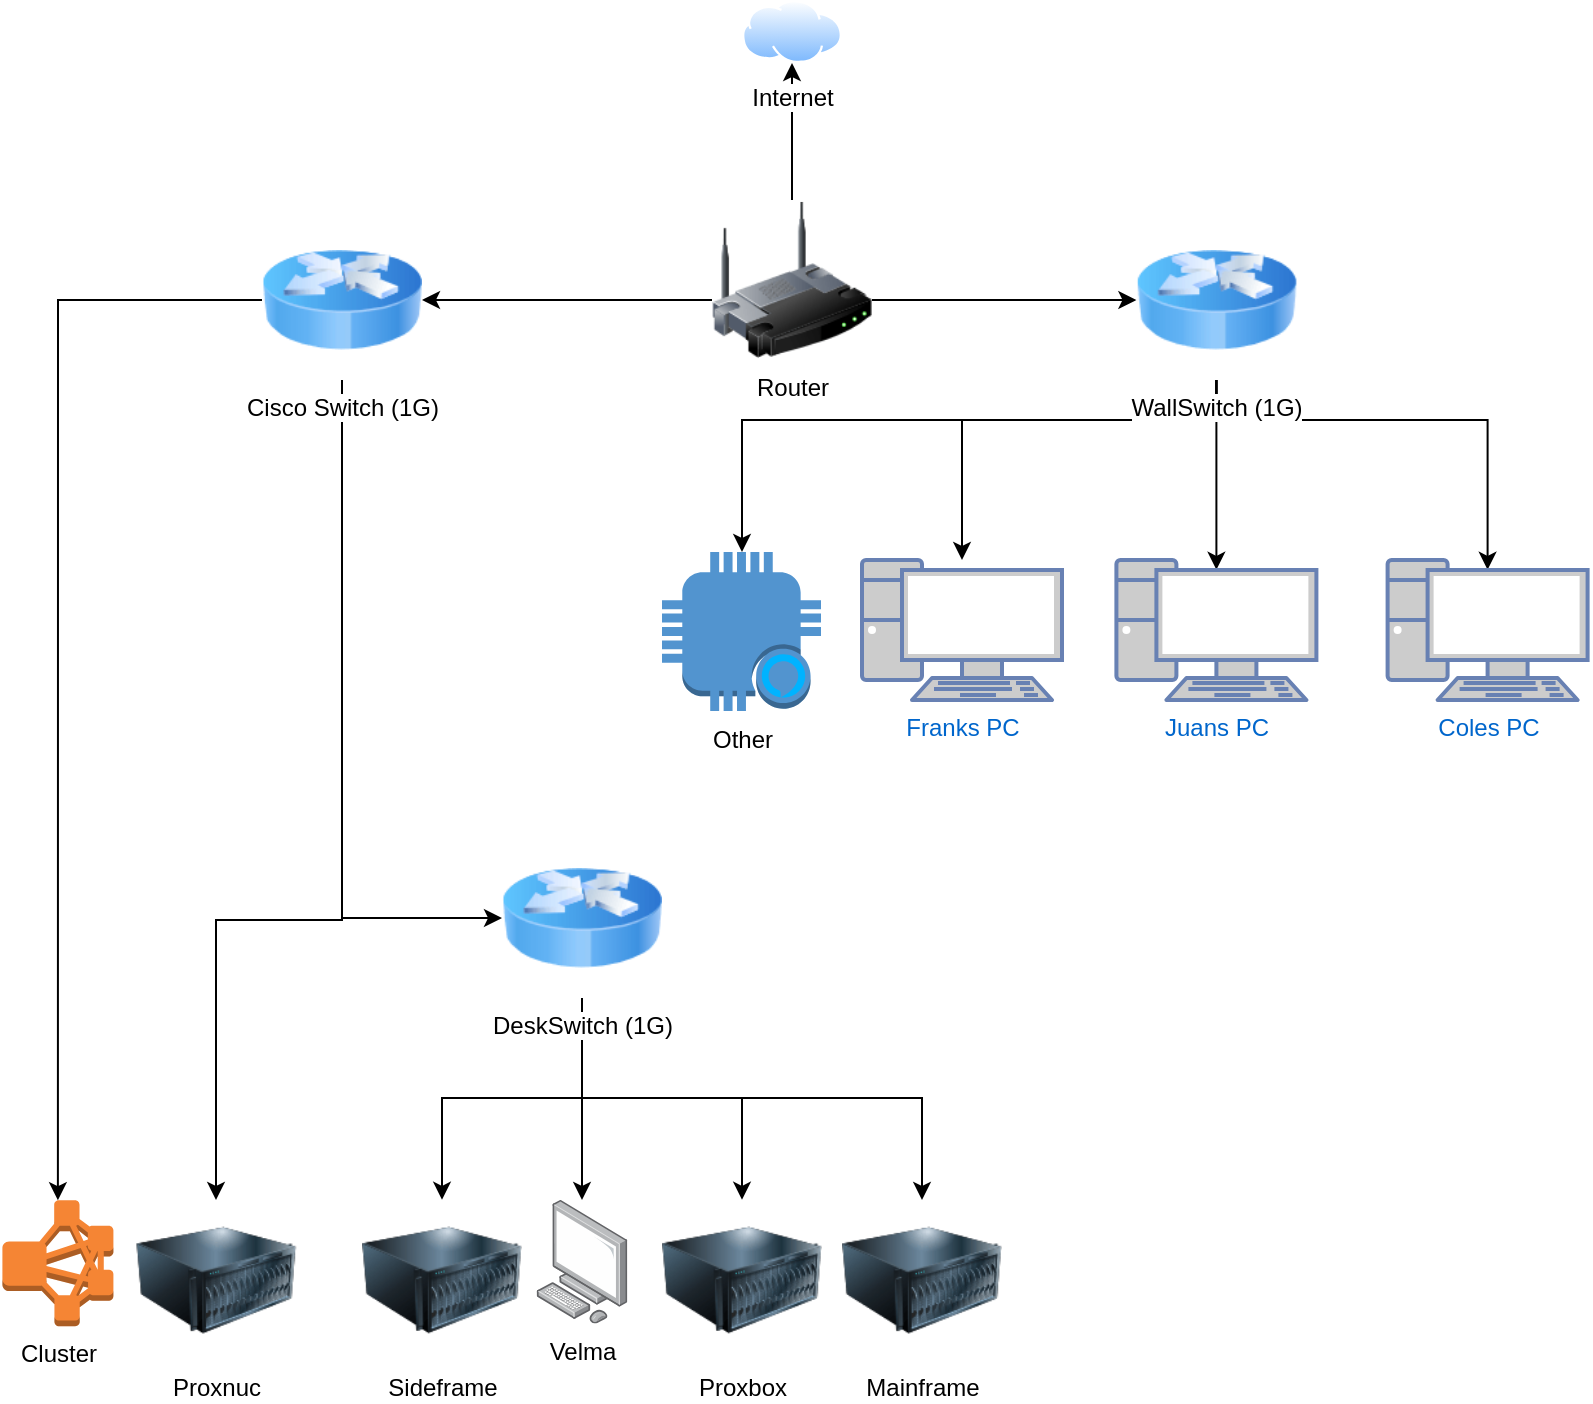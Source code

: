 <mxfile version="19.0.3" type="device"><diagram id="sC9FOwwF8s5DHnJK-g_F" name="Page-1"><mxGraphModel dx="1422" dy="865" grid="1" gridSize="10" guides="1" tooltips="1" connect="1" arrows="1" fold="1" page="1" pageScale="1" pageWidth="850" pageHeight="1100" math="0" shadow="0"><root><mxCell id="0"/><mxCell id="1" parent="0"/><mxCell id="rFLBpYzKhde2CzDhWRgD-31" style="edgeStyle=orthogonalEdgeStyle;rounded=0;orthogonalLoop=1;jettySize=auto;html=1;entryX=0.5;entryY=1;entryDx=0;entryDy=0;" parent="1" source="rFLBpYzKhde2CzDhWRgD-1" target="rFLBpYzKhde2CzDhWRgD-30" edge="1"><mxGeometry relative="1" as="geometry"/></mxCell><mxCell id="vR_JfP_kewesP899-BCv-12" style="edgeStyle=orthogonalEdgeStyle;rounded=0;orthogonalLoop=1;jettySize=auto;html=1;" edge="1" parent="1" source="rFLBpYzKhde2CzDhWRgD-1" target="rFLBpYzKhde2CzDhWRgD-4"><mxGeometry relative="1" as="geometry"><Array as="points"><mxPoint x="330" y="160"/><mxPoint x="330" y="160"/></Array></mxGeometry></mxCell><mxCell id="vR_JfP_kewesP899-BCv-13" style="edgeStyle=orthogonalEdgeStyle;rounded=0;orthogonalLoop=1;jettySize=auto;html=1;" edge="1" parent="1" source="rFLBpYzKhde2CzDhWRgD-1" target="rFLBpYzKhde2CzDhWRgD-2"><mxGeometry relative="1" as="geometry"><Array as="points"><mxPoint x="510" y="160"/><mxPoint x="510" y="160"/></Array></mxGeometry></mxCell><mxCell id="rFLBpYzKhde2CzDhWRgD-1" value="Router" style="image;html=1;image=img/lib/clip_art/networking/Wireless_Router_128x128.png" parent="1" vertex="1"><mxGeometry x="385" y="110" width="80" height="80" as="geometry"/></mxCell><mxCell id="bpXeSNYrtON__8pFotDl-3" style="edgeStyle=orthogonalEdgeStyle;rounded=0;orthogonalLoop=1;jettySize=auto;html=1;entryX=0.5;entryY=0.07;entryDx=0;entryDy=0;entryPerimeter=0;" parent="1" source="rFLBpYzKhde2CzDhWRgD-2" target="rFLBpYzKhde2CzDhWRgD-33" edge="1"><mxGeometry relative="1" as="geometry"/></mxCell><mxCell id="bpXeSNYrtON__8pFotDl-4" style="edgeStyle=orthogonalEdgeStyle;rounded=0;orthogonalLoop=1;jettySize=auto;html=1;" parent="1" source="rFLBpYzKhde2CzDhWRgD-2" target="rFLBpYzKhde2CzDhWRgD-34" edge="1"><mxGeometry relative="1" as="geometry"><Array as="points"><mxPoint x="637" y="220"/><mxPoint x="510" y="220"/></Array></mxGeometry></mxCell><mxCell id="bpXeSNYrtON__8pFotDl-5" style="edgeStyle=orthogonalEdgeStyle;rounded=0;orthogonalLoop=1;jettySize=auto;html=1;entryX=0.5;entryY=0.07;entryDx=0;entryDy=0;entryPerimeter=0;" parent="1" source="rFLBpYzKhde2CzDhWRgD-2" target="rFLBpYzKhde2CzDhWRgD-32" edge="1"><mxGeometry relative="1" as="geometry"><Array as="points"><mxPoint x="637" y="220"/><mxPoint x="773" y="220"/></Array></mxGeometry></mxCell><mxCell id="vR_JfP_kewesP899-BCv-11" style="edgeStyle=orthogonalEdgeStyle;rounded=0;orthogonalLoop=1;jettySize=auto;html=1;" edge="1" parent="1" source="rFLBpYzKhde2CzDhWRgD-2" target="vR_JfP_kewesP899-BCv-10"><mxGeometry relative="1" as="geometry"><Array as="points"><mxPoint x="637" y="220"/><mxPoint x="400" y="220"/></Array></mxGeometry></mxCell><mxCell id="rFLBpYzKhde2CzDhWRgD-2" value="WallSwitch (1G)" style="image;html=1;image=img/lib/clip_art/networking/Router_Icon_128x128.png" parent="1" vertex="1"><mxGeometry x="597.2" y="120" width="80" height="80" as="geometry"/></mxCell><mxCell id="vR_JfP_kewesP899-BCv-2" style="edgeStyle=orthogonalEdgeStyle;rounded=0;orthogonalLoop=1;jettySize=auto;html=1;entryX=0.5;entryY=0;entryDx=0;entryDy=0;entryPerimeter=0;" edge="1" parent="1" source="rFLBpYzKhde2CzDhWRgD-4" target="rFLBpYzKhde2CzDhWRgD-24"><mxGeometry relative="1" as="geometry"/></mxCell><mxCell id="vR_JfP_kewesP899-BCv-8" style="edgeStyle=orthogonalEdgeStyle;rounded=0;orthogonalLoop=1;jettySize=auto;html=1;" edge="1" parent="1" source="rFLBpYzKhde2CzDhWRgD-4" target="rFLBpYzKhde2CzDhWRgD-8"><mxGeometry relative="1" as="geometry"><Array as="points"><mxPoint x="200" y="469"/></Array></mxGeometry></mxCell><mxCell id="vR_JfP_kewesP899-BCv-9" style="edgeStyle=orthogonalEdgeStyle;rounded=0;orthogonalLoop=1;jettySize=auto;html=1;" edge="1" parent="1" source="rFLBpYzKhde2CzDhWRgD-4" target="rFLBpYzKhde2CzDhWRgD-26"><mxGeometry relative="1" as="geometry"><Array as="points"><mxPoint x="200" y="470"/><mxPoint x="137" y="470"/></Array></mxGeometry></mxCell><mxCell id="rFLBpYzKhde2CzDhWRgD-4" value="Cisco Switch (1G)" style="image;html=1;image=img/lib/clip_art/networking/Router_Icon_128x128.png" parent="1" vertex="1"><mxGeometry x="160" y="120" width="80" height="80" as="geometry"/></mxCell><mxCell id="rFLBpYzKhde2CzDhWRgD-14" style="edgeStyle=orthogonalEdgeStyle;rounded=0;orthogonalLoop=1;jettySize=auto;html=1;" parent="1" source="rFLBpYzKhde2CzDhWRgD-8" target="rFLBpYzKhde2CzDhWRgD-13" edge="1"><mxGeometry relative="1" as="geometry"/></mxCell><mxCell id="rFLBpYzKhde2CzDhWRgD-20" style="edgeStyle=orthogonalEdgeStyle;rounded=0;orthogonalLoop=1;jettySize=auto;html=1;" parent="1" source="rFLBpYzKhde2CzDhWRgD-8" target="rFLBpYzKhde2CzDhWRgD-16" edge="1"><mxGeometry relative="1" as="geometry"><Array as="points"><mxPoint x="320" y="559"/><mxPoint x="250" y="559"/></Array></mxGeometry></mxCell><mxCell id="rFLBpYzKhde2CzDhWRgD-21" style="edgeStyle=orthogonalEdgeStyle;rounded=0;orthogonalLoop=1;jettySize=auto;html=1;" parent="1" source="rFLBpYzKhde2CzDhWRgD-8" target="rFLBpYzKhde2CzDhWRgD-19" edge="1"><mxGeometry relative="1" as="geometry"><Array as="points"><mxPoint x="320" y="559"/><mxPoint x="400" y="559"/></Array></mxGeometry></mxCell><mxCell id="vR_JfP_kewesP899-BCv-6" style="edgeStyle=orthogonalEdgeStyle;rounded=0;orthogonalLoop=1;jettySize=auto;html=1;" edge="1" parent="1" source="rFLBpYzKhde2CzDhWRgD-8" target="rFLBpYzKhde2CzDhWRgD-15"><mxGeometry relative="1" as="geometry"><Array as="points"><mxPoint x="320" y="559"/><mxPoint x="490.0" y="559"/></Array></mxGeometry></mxCell><mxCell id="rFLBpYzKhde2CzDhWRgD-8" value="DeskSwitch (1G)" style="image;html=1;image=img/lib/clip_art/networking/Router_Icon_128x128.png" parent="1" vertex="1"><mxGeometry x="280" y="429" width="80" height="80" as="geometry"/></mxCell><mxCell id="rFLBpYzKhde2CzDhWRgD-13" value="Velma" style="points=[];aspect=fixed;html=1;align=center;shadow=0;dashed=0;image;image=img/lib/allied_telesis/computer_and_terminals/Personal_Computer.svg;" parent="1" vertex="1"><mxGeometry x="297.2" y="610" width="45.6" height="61.8" as="geometry"/></mxCell><mxCell id="rFLBpYzKhde2CzDhWRgD-15" value="Mainframe" style="image;html=1;image=img/lib/clip_art/computers/Server_128x128.png" parent="1" vertex="1"><mxGeometry x="450.0" y="610" width="80" height="80" as="geometry"/></mxCell><mxCell id="rFLBpYzKhde2CzDhWRgD-16" value="Sideframe" style="image;html=1;image=img/lib/clip_art/computers/Server_128x128.png" parent="1" vertex="1"><mxGeometry x="210" y="609.9" width="80" height="80" as="geometry"/></mxCell><mxCell id="rFLBpYzKhde2CzDhWRgD-19" value="Proxbox" style="image;html=1;image=img/lib/clip_art/computers/Server_128x128.png" parent="1" vertex="1"><mxGeometry x="360" y="609.9" width="80" height="80" as="geometry"/></mxCell><mxCell id="rFLBpYzKhde2CzDhWRgD-24" value="Cluster&lt;br&gt;" style="outlineConnect=0;dashed=0;verticalLabelPosition=bottom;verticalAlign=top;align=center;html=1;shape=mxgraph.aws3.emr_cluster;fillColor=#F58534;gradientColor=none;" parent="1" vertex="1"><mxGeometry x="30.2" y="610.1" width="55.5" height="63" as="geometry"/></mxCell><mxCell id="rFLBpYzKhde2CzDhWRgD-26" value="Proxnuc" style="image;html=1;image=img/lib/clip_art/computers/Server_128x128.png" parent="1" vertex="1"><mxGeometry x="97.2" y="610" width="80" height="80" as="geometry"/></mxCell><mxCell id="rFLBpYzKhde2CzDhWRgD-30" value="Internet&lt;br&gt;" style="aspect=fixed;perimeter=ellipsePerimeter;html=1;align=center;shadow=0;dashed=0;spacingTop=3;image;image=img/lib/active_directory/internet_cloud.svg;" parent="1" vertex="1"><mxGeometry x="400" y="10" width="50" height="31.5" as="geometry"/></mxCell><mxCell id="rFLBpYzKhde2CzDhWRgD-32" value="Coles PC&lt;br&gt;" style="fontColor=#0066CC;verticalAlign=top;verticalLabelPosition=bottom;labelPosition=center;align=center;html=1;outlineConnect=0;fillColor=#CCCCCC;strokeColor=#6881B3;gradientColor=none;gradientDirection=north;strokeWidth=2;shape=mxgraph.networks.pc;" parent="1" vertex="1"><mxGeometry x="722.8" y="290" width="100" height="70" as="geometry"/></mxCell><mxCell id="rFLBpYzKhde2CzDhWRgD-33" value="Juans PC" style="fontColor=#0066CC;verticalAlign=top;verticalLabelPosition=bottom;labelPosition=center;align=center;html=1;outlineConnect=0;fillColor=#CCCCCC;strokeColor=#6881B3;gradientColor=none;gradientDirection=north;strokeWidth=2;shape=mxgraph.networks.pc;" parent="1" vertex="1"><mxGeometry x="587.2" y="290" width="100" height="70" as="geometry"/></mxCell><mxCell id="rFLBpYzKhde2CzDhWRgD-34" value="Franks&amp;nbsp;PC" style="fontColor=#0066CC;verticalAlign=top;verticalLabelPosition=bottom;labelPosition=center;align=center;html=1;outlineConnect=0;fillColor=#CCCCCC;strokeColor=#6881B3;gradientColor=none;gradientDirection=north;strokeWidth=2;shape=mxgraph.networks.pc;" parent="1" vertex="1"><mxGeometry x="460.0" y="290" width="100" height="70" as="geometry"/></mxCell><mxCell id="vR_JfP_kewesP899-BCv-10" value="Other" style="outlineConnect=0;dashed=0;verticalLabelPosition=bottom;verticalAlign=top;align=center;html=1;shape=mxgraph.aws3.alexa_enabled_device;fillColor=#5294CF;gradientColor=none;" vertex="1" parent="1"><mxGeometry x="360" y="286" width="79.5" height="79.5" as="geometry"/></mxCell></root></mxGraphModel></diagram></mxfile>